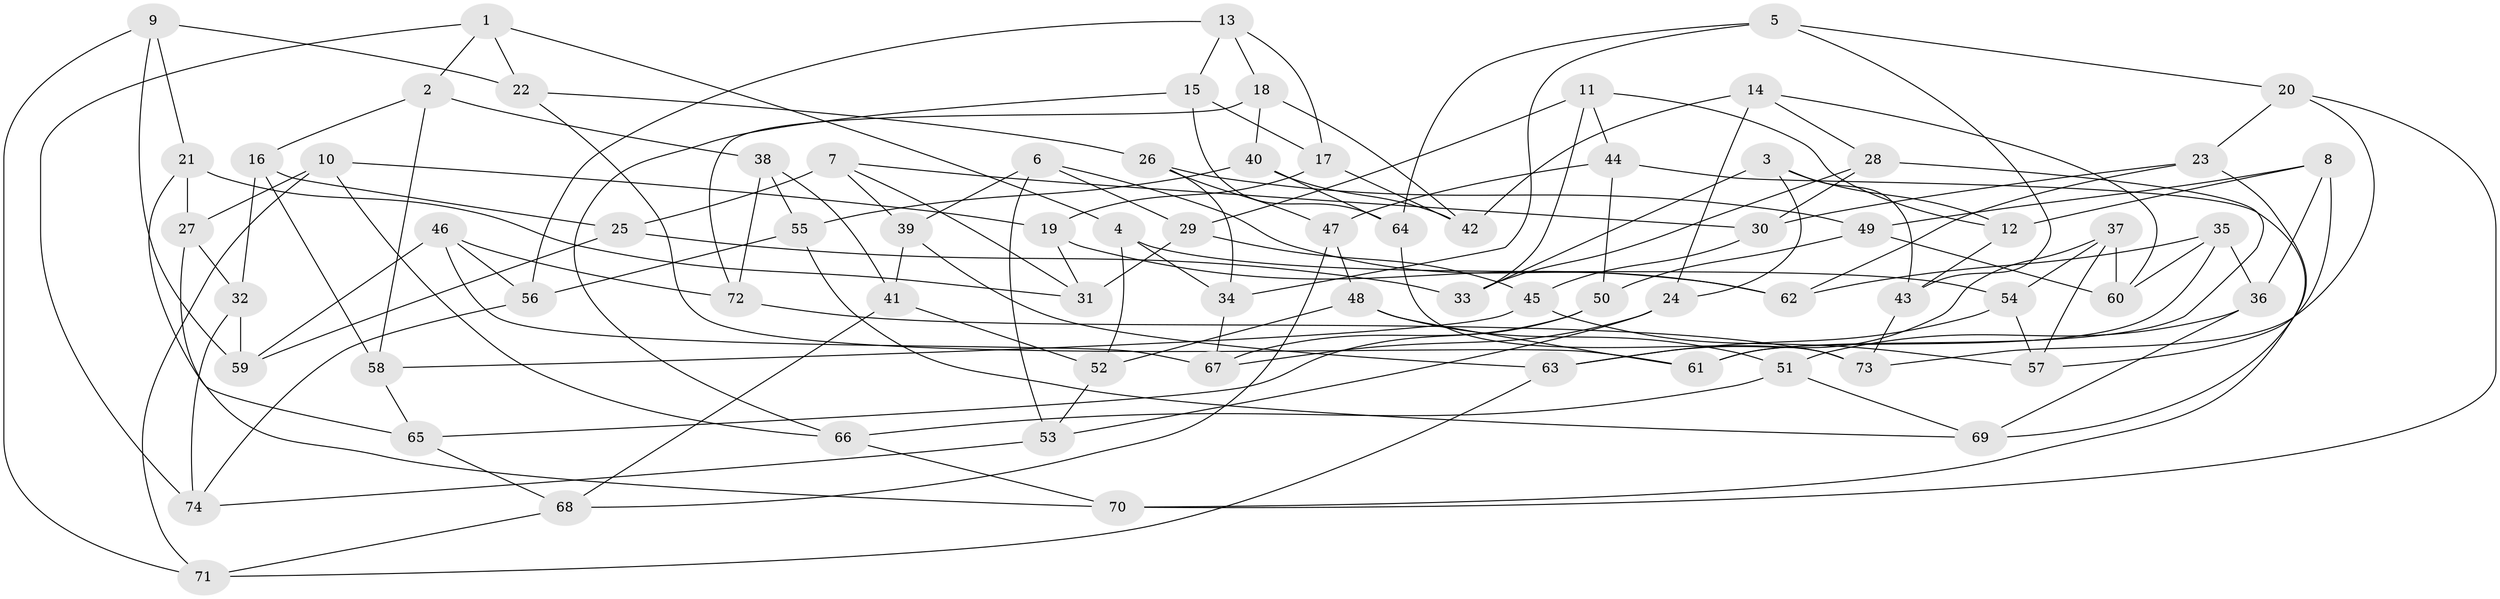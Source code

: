 // Generated by graph-tools (version 1.1) at 2025/56/03/09/25 04:56:56]
// undirected, 74 vertices, 148 edges
graph export_dot {
graph [start="1"]
  node [color=gray90,style=filled];
  1;
  2;
  3;
  4;
  5;
  6;
  7;
  8;
  9;
  10;
  11;
  12;
  13;
  14;
  15;
  16;
  17;
  18;
  19;
  20;
  21;
  22;
  23;
  24;
  25;
  26;
  27;
  28;
  29;
  30;
  31;
  32;
  33;
  34;
  35;
  36;
  37;
  38;
  39;
  40;
  41;
  42;
  43;
  44;
  45;
  46;
  47;
  48;
  49;
  50;
  51;
  52;
  53;
  54;
  55;
  56;
  57;
  58;
  59;
  60;
  61;
  62;
  63;
  64;
  65;
  66;
  67;
  68;
  69;
  70;
  71;
  72;
  73;
  74;
  1 -- 22;
  1 -- 4;
  1 -- 2;
  1 -- 74;
  2 -- 16;
  2 -- 38;
  2 -- 58;
  3 -- 43;
  3 -- 24;
  3 -- 33;
  3 -- 12;
  4 -- 52;
  4 -- 34;
  4 -- 54;
  5 -- 20;
  5 -- 43;
  5 -- 34;
  5 -- 64;
  6 -- 62;
  6 -- 39;
  6 -- 29;
  6 -- 53;
  7 -- 30;
  7 -- 39;
  7 -- 31;
  7 -- 25;
  8 -- 49;
  8 -- 57;
  8 -- 12;
  8 -- 36;
  9 -- 21;
  9 -- 71;
  9 -- 59;
  9 -- 22;
  10 -- 66;
  10 -- 27;
  10 -- 19;
  10 -- 71;
  11 -- 33;
  11 -- 44;
  11 -- 12;
  11 -- 29;
  12 -- 43;
  13 -- 56;
  13 -- 15;
  13 -- 17;
  13 -- 18;
  14 -- 60;
  14 -- 42;
  14 -- 24;
  14 -- 28;
  15 -- 17;
  15 -- 64;
  15 -- 66;
  16 -- 32;
  16 -- 58;
  16 -- 25;
  17 -- 42;
  17 -- 19;
  18 -- 72;
  18 -- 42;
  18 -- 40;
  19 -- 31;
  19 -- 62;
  20 -- 73;
  20 -- 70;
  20 -- 23;
  21 -- 65;
  21 -- 27;
  21 -- 31;
  22 -- 61;
  22 -- 26;
  23 -- 30;
  23 -- 62;
  23 -- 69;
  24 -- 67;
  24 -- 53;
  25 -- 59;
  25 -- 33;
  26 -- 47;
  26 -- 49;
  26 -- 34;
  27 -- 70;
  27 -- 32;
  28 -- 30;
  28 -- 33;
  28 -- 61;
  29 -- 31;
  29 -- 45;
  30 -- 45;
  32 -- 74;
  32 -- 59;
  34 -- 67;
  35 -- 36;
  35 -- 60;
  35 -- 61;
  35 -- 62;
  36 -- 69;
  36 -- 51;
  37 -- 60;
  37 -- 54;
  37 -- 63;
  37 -- 57;
  38 -- 41;
  38 -- 72;
  38 -- 55;
  39 -- 63;
  39 -- 41;
  40 -- 64;
  40 -- 55;
  40 -- 42;
  41 -- 68;
  41 -- 52;
  43 -- 73;
  44 -- 70;
  44 -- 50;
  44 -- 47;
  45 -- 57;
  45 -- 58;
  46 -- 56;
  46 -- 72;
  46 -- 67;
  46 -- 59;
  47 -- 48;
  47 -- 68;
  48 -- 51;
  48 -- 52;
  48 -- 61;
  49 -- 50;
  49 -- 60;
  50 -- 67;
  50 -- 65;
  51 -- 69;
  51 -- 66;
  52 -- 53;
  53 -- 74;
  54 -- 63;
  54 -- 57;
  55 -- 56;
  55 -- 69;
  56 -- 74;
  58 -- 65;
  63 -- 71;
  64 -- 73;
  65 -- 68;
  66 -- 70;
  68 -- 71;
  72 -- 73;
}
